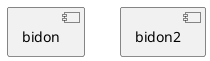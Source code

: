 {
  "sha1": "7aqyaziv6dlr0tnx9i2pzpc5ag6ogdv",
  "insertion": {
    "when": "2024-05-30T20:48:21.158Z",
    "user": "plantuml@gmail.com"
  }
}
@startuml
component bidon
component bidon2
!exit
note "This is a note" as N1
bidon . N1
bidon2 .. N1
@enduml
